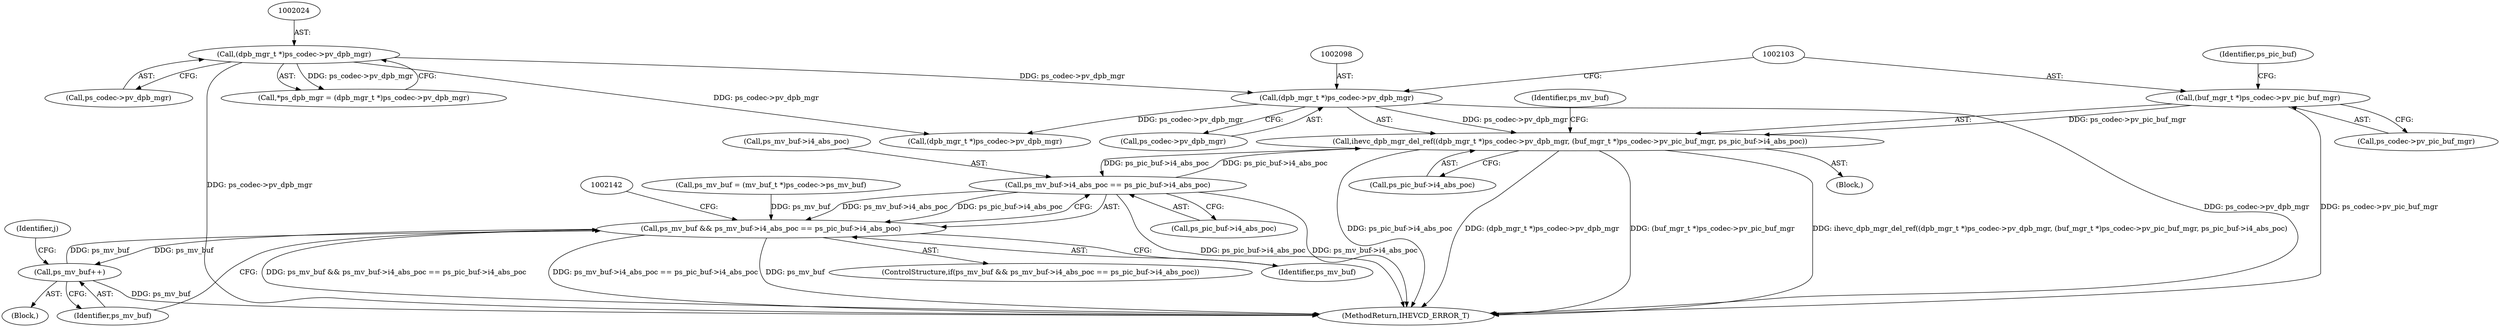 digraph "0_Android_913d9e8d93d6b81bb8eac3fc2c1426651f5b259d@pointer" {
"1002096" [label="(Call,ihevc_dpb_mgr_del_ref((dpb_mgr_t *)ps_codec->pv_dpb_mgr, (buf_mgr_t *)ps_codec->pv_pic_buf_mgr, ps_pic_buf->i4_abs_poc))"];
"1002097" [label="(Call,(dpb_mgr_t *)ps_codec->pv_dpb_mgr)"];
"1002023" [label="(Call,(dpb_mgr_t *)ps_codec->pv_dpb_mgr)"];
"1002102" [label="(Call,(buf_mgr_t *)ps_codec->pv_pic_buf_mgr)"];
"1002132" [label="(Call,ps_mv_buf->i4_abs_poc == ps_pic_buf->i4_abs_poc)"];
"1002096" [label="(Call,ihevc_dpb_mgr_del_ref((dpb_mgr_t *)ps_codec->pv_dpb_mgr, (buf_mgr_t *)ps_codec->pv_pic_buf_mgr, ps_pic_buf->i4_abs_poc))"];
"1002130" [label="(Call,ps_mv_buf && ps_mv_buf->i4_abs_poc == ps_pic_buf->i4_abs_poc)"];
"1002149" [label="(Call,ps_mv_buf++)"];
"1002025" [label="(Call,ps_codec->pv_dpb_mgr)"];
"1002130" [label="(Call,ps_mv_buf && ps_mv_buf->i4_abs_poc == ps_pic_buf->i4_abs_poc)"];
"1002620" [label="(MethodReturn,IHEVCD_ERROR_T)"];
"1002132" [label="(Call,ps_mv_buf->i4_abs_poc == ps_pic_buf->i4_abs_poc)"];
"1002149" [label="(Call,ps_mv_buf++)"];
"1002128" [label="(Block,)"];
"1002023" [label="(Call,(dpb_mgr_t *)ps_codec->pv_dpb_mgr)"];
"1002097" [label="(Call,(dpb_mgr_t *)ps_codec->pv_dpb_mgr)"];
"1002104" [label="(Call,ps_codec->pv_pic_buf_mgr)"];
"1002084" [label="(Block,)"];
"1002021" [label="(Call,*ps_dpb_mgr = (dpb_mgr_t *)ps_codec->pv_dpb_mgr)"];
"1002102" [label="(Call,(buf_mgr_t *)ps_codec->pv_pic_buf_mgr)"];
"1002099" [label="(Call,ps_codec->pv_dpb_mgr)"];
"1002226" [label="(Call,(dpb_mgr_t *)ps_codec->pv_dpb_mgr)"];
"1002096" [label="(Call,ihevc_dpb_mgr_del_ref((dpb_mgr_t *)ps_codec->pv_dpb_mgr, (buf_mgr_t *)ps_codec->pv_pic_buf_mgr, ps_pic_buf->i4_abs_poc))"];
"1002133" [label="(Call,ps_mv_buf->i4_abs_poc)"];
"1002110" [label="(Call,ps_mv_buf = (mv_buf_t *)ps_codec->ps_mv_buf)"];
"1002111" [label="(Identifier,ps_mv_buf)"];
"1002136" [label="(Call,ps_pic_buf->i4_abs_poc)"];
"1002108" [label="(Identifier,ps_pic_buf)"];
"1002129" [label="(ControlStructure,if(ps_mv_buf && ps_mv_buf->i4_abs_poc == ps_pic_buf->i4_abs_poc))"];
"1002131" [label="(Identifier,ps_mv_buf)"];
"1002150" [label="(Identifier,ps_mv_buf)"];
"1002127" [label="(Identifier,j)"];
"1002107" [label="(Call,ps_pic_buf->i4_abs_poc)"];
"1002096" -> "1002084"  [label="AST: "];
"1002096" -> "1002107"  [label="CFG: "];
"1002097" -> "1002096"  [label="AST: "];
"1002102" -> "1002096"  [label="AST: "];
"1002107" -> "1002096"  [label="AST: "];
"1002111" -> "1002096"  [label="CFG: "];
"1002096" -> "1002620"  [label="DDG: (dpb_mgr_t *)ps_codec->pv_dpb_mgr"];
"1002096" -> "1002620"  [label="DDG: (buf_mgr_t *)ps_codec->pv_pic_buf_mgr"];
"1002096" -> "1002620"  [label="DDG: ps_pic_buf->i4_abs_poc"];
"1002096" -> "1002620"  [label="DDG: ihevc_dpb_mgr_del_ref((dpb_mgr_t *)ps_codec->pv_dpb_mgr, (buf_mgr_t *)ps_codec->pv_pic_buf_mgr, ps_pic_buf->i4_abs_poc)"];
"1002097" -> "1002096"  [label="DDG: ps_codec->pv_dpb_mgr"];
"1002102" -> "1002096"  [label="DDG: ps_codec->pv_pic_buf_mgr"];
"1002132" -> "1002096"  [label="DDG: ps_pic_buf->i4_abs_poc"];
"1002096" -> "1002132"  [label="DDG: ps_pic_buf->i4_abs_poc"];
"1002097" -> "1002099"  [label="CFG: "];
"1002098" -> "1002097"  [label="AST: "];
"1002099" -> "1002097"  [label="AST: "];
"1002103" -> "1002097"  [label="CFG: "];
"1002097" -> "1002620"  [label="DDG: ps_codec->pv_dpb_mgr"];
"1002023" -> "1002097"  [label="DDG: ps_codec->pv_dpb_mgr"];
"1002097" -> "1002226"  [label="DDG: ps_codec->pv_dpb_mgr"];
"1002023" -> "1002021"  [label="AST: "];
"1002023" -> "1002025"  [label="CFG: "];
"1002024" -> "1002023"  [label="AST: "];
"1002025" -> "1002023"  [label="AST: "];
"1002021" -> "1002023"  [label="CFG: "];
"1002023" -> "1002620"  [label="DDG: ps_codec->pv_dpb_mgr"];
"1002023" -> "1002021"  [label="DDG: ps_codec->pv_dpb_mgr"];
"1002023" -> "1002226"  [label="DDG: ps_codec->pv_dpb_mgr"];
"1002102" -> "1002104"  [label="CFG: "];
"1002103" -> "1002102"  [label="AST: "];
"1002104" -> "1002102"  [label="AST: "];
"1002108" -> "1002102"  [label="CFG: "];
"1002102" -> "1002620"  [label="DDG: ps_codec->pv_pic_buf_mgr"];
"1002132" -> "1002130"  [label="AST: "];
"1002132" -> "1002136"  [label="CFG: "];
"1002133" -> "1002132"  [label="AST: "];
"1002136" -> "1002132"  [label="AST: "];
"1002130" -> "1002132"  [label="CFG: "];
"1002132" -> "1002620"  [label="DDG: ps_mv_buf->i4_abs_poc"];
"1002132" -> "1002620"  [label="DDG: ps_pic_buf->i4_abs_poc"];
"1002132" -> "1002130"  [label="DDG: ps_mv_buf->i4_abs_poc"];
"1002132" -> "1002130"  [label="DDG: ps_pic_buf->i4_abs_poc"];
"1002130" -> "1002129"  [label="AST: "];
"1002130" -> "1002131"  [label="CFG: "];
"1002131" -> "1002130"  [label="AST: "];
"1002142" -> "1002130"  [label="CFG: "];
"1002150" -> "1002130"  [label="CFG: "];
"1002130" -> "1002620"  [label="DDG: ps_mv_buf"];
"1002130" -> "1002620"  [label="DDG: ps_mv_buf && ps_mv_buf->i4_abs_poc == ps_pic_buf->i4_abs_poc"];
"1002130" -> "1002620"  [label="DDG: ps_mv_buf->i4_abs_poc == ps_pic_buf->i4_abs_poc"];
"1002110" -> "1002130"  [label="DDG: ps_mv_buf"];
"1002149" -> "1002130"  [label="DDG: ps_mv_buf"];
"1002130" -> "1002149"  [label="DDG: ps_mv_buf"];
"1002149" -> "1002128"  [label="AST: "];
"1002149" -> "1002150"  [label="CFG: "];
"1002150" -> "1002149"  [label="AST: "];
"1002127" -> "1002149"  [label="CFG: "];
"1002149" -> "1002620"  [label="DDG: ps_mv_buf"];
}

